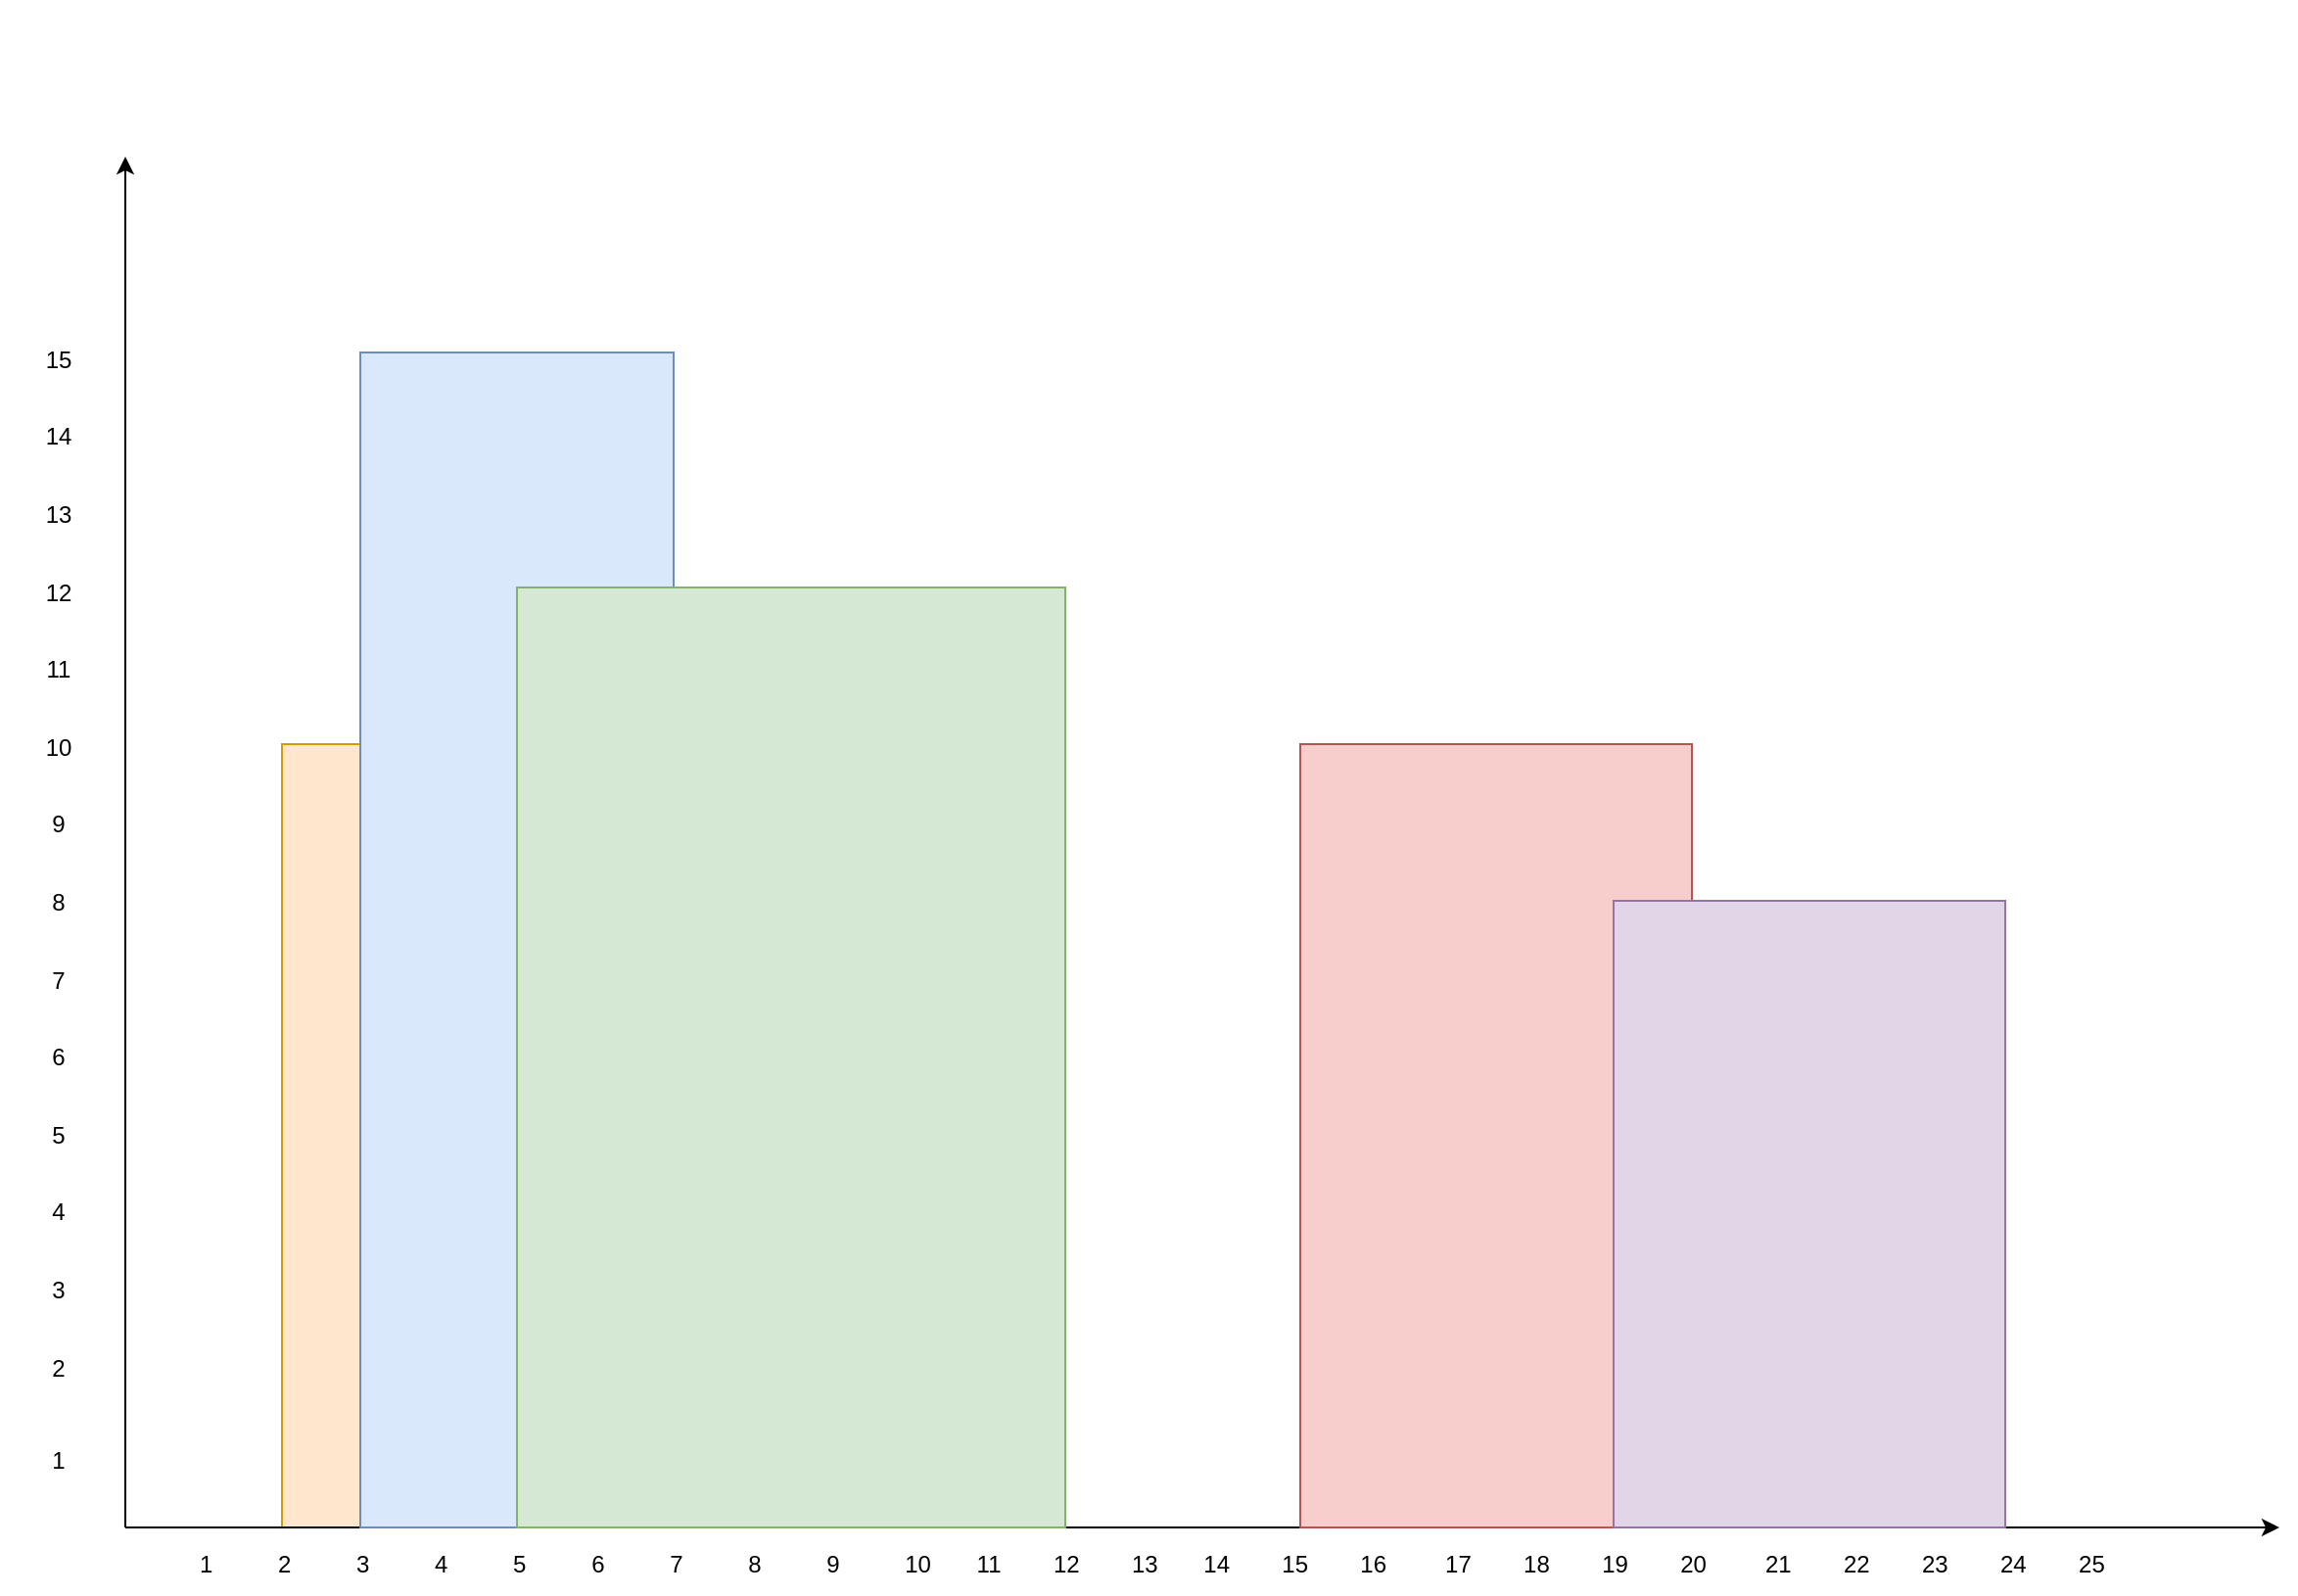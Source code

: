 <mxfile version="20.0.4" type="github">
  <diagram id="hpNy010NWrhV0YCVr90P" name="Page-1">
    <mxGraphModel dx="1299" dy="1949" grid="1" gridSize="10" guides="1" tooltips="1" connect="1" arrows="1" fold="1" page="1" pageScale="1" pageWidth="827" pageHeight="1169" math="0" shadow="0">
      <root>
        <mxCell id="0" />
        <mxCell id="1" parent="0" />
        <mxCell id="qeUAbDFx0oPw4TJynA0D-2" value="" style="rounded=0;whiteSpace=wrap;html=1;fillColor=#ffe6cc;strokeColor=#d79b00;" vertex="1" parent="1">
          <mxGeometry x="160" y="-120" width="280" height="400" as="geometry" />
        </mxCell>
        <mxCell id="qeUAbDFx0oPw4TJynA0D-3" value="" style="endArrow=classic;html=1;rounded=0;endFill=1;" edge="1" parent="1">
          <mxGeometry width="50" height="50" relative="1" as="geometry">
            <mxPoint x="80" y="280" as="sourcePoint" />
            <mxPoint x="1180" y="280" as="targetPoint" />
          </mxGeometry>
        </mxCell>
        <mxCell id="qeUAbDFx0oPw4TJynA0D-4" value="" style="endArrow=classic;html=1;rounded=0;" edge="1" parent="1">
          <mxGeometry width="50" height="50" relative="1" as="geometry">
            <mxPoint x="80" y="280" as="sourcePoint" />
            <mxPoint x="80" y="-420" as="targetPoint" />
          </mxGeometry>
        </mxCell>
        <mxCell id="qeUAbDFx0oPw4TJynA0D-5" value="1&amp;nbsp; &amp;nbsp; &amp;nbsp; &amp;nbsp; &amp;nbsp; 2&amp;nbsp; &amp;nbsp; &amp;nbsp; &amp;nbsp; &amp;nbsp; 3&amp;nbsp; &amp;nbsp; &amp;nbsp; &amp;nbsp; &amp;nbsp; 4&amp;nbsp; &amp;nbsp; &amp;nbsp; &amp;nbsp; &amp;nbsp; 5&amp;nbsp; &amp;nbsp; &amp;nbsp; &amp;nbsp; &amp;nbsp; 6&amp;nbsp; &amp;nbsp; &amp;nbsp; &amp;nbsp; &amp;nbsp; 7&amp;nbsp; &amp;nbsp; &amp;nbsp; &amp;nbsp; &amp;nbsp; 8&amp;nbsp; &amp;nbsp; &amp;nbsp; &amp;nbsp; &amp;nbsp; 9&amp;nbsp; &amp;nbsp; &amp;nbsp; &amp;nbsp; &amp;nbsp; 10&amp;nbsp; &amp;nbsp; &amp;nbsp; &amp;nbsp;11&amp;nbsp; &amp;nbsp; &amp;nbsp; &amp;nbsp; 12&amp;nbsp; &amp;nbsp; &amp;nbsp; &amp;nbsp; 13&amp;nbsp; &amp;nbsp; &amp;nbsp; &amp;nbsp;14&amp;nbsp; &amp;nbsp; &amp;nbsp; &amp;nbsp; 15&amp;nbsp; &amp;nbsp; &amp;nbsp; &amp;nbsp; 16&amp;nbsp; &amp;nbsp; &amp;nbsp; &amp;nbsp; &amp;nbsp;17&amp;nbsp; &amp;nbsp; &amp;nbsp; &amp;nbsp; 18&amp;nbsp; &amp;nbsp; &amp;nbsp; &amp;nbsp; 19&amp;nbsp; &amp;nbsp; &amp;nbsp; &amp;nbsp; 20&amp;nbsp; &amp;nbsp; &amp;nbsp; &amp;nbsp; &amp;nbsp;21&amp;nbsp; &amp;nbsp; &amp;nbsp; &amp;nbsp; 22&amp;nbsp; &amp;nbsp; &amp;nbsp; &amp;nbsp; 23&amp;nbsp; &amp;nbsp; &amp;nbsp; &amp;nbsp; 24&amp;nbsp; &amp;nbsp; &amp;nbsp; &amp;nbsp; 25" style="text;html=1;strokeColor=none;fillColor=none;align=left;verticalAlign=middle;whiteSpace=wrap;rounded=0;spacingRight=10;" vertex="1" parent="1">
          <mxGeometry x="116" y="284" width="1054" height="30" as="geometry" />
        </mxCell>
        <mxCell id="qeUAbDFx0oPw4TJynA0D-6" value="&lt;p style=&quot;line-height: 1.65;&quot;&gt;15&lt;br&gt;&lt;br&gt;14&lt;br&gt;&lt;br&gt;13&lt;br&gt;&lt;br&gt;12&lt;br&gt;&lt;br&gt;11&lt;br&gt;&lt;br&gt;10&lt;br&gt;&lt;br&gt;9&lt;br&gt;&lt;br&gt;8&lt;br&gt;&lt;br&gt;7&lt;br&gt;&lt;br&gt;6&lt;br&gt;&lt;br&gt;5&lt;br&gt;&lt;br&gt;4&lt;br&gt;&lt;br&gt;3&lt;br&gt;&lt;br&gt;2&lt;/p&gt;&lt;p style=&quot;line-height: 1.4;&quot;&gt;&lt;br&gt;&lt;span style=&quot;background-color: initial;&quot;&gt;1&lt;/span&gt;&lt;/p&gt;&lt;p&gt;&lt;/p&gt;" style="text;html=1;strokeColor=none;fillColor=none;align=center;verticalAlign=bottom;whiteSpace=wrap;rounded=0;horizontal=1;" vertex="1" parent="1">
          <mxGeometry x="16" y="-500" width="60" height="769" as="geometry" />
        </mxCell>
        <mxCell id="qeUAbDFx0oPw4TJynA0D-7" value="" style="rounded=0;whiteSpace=wrap;html=1;fillColor=#dae8fc;strokeColor=#6c8ebf;" vertex="1" parent="1">
          <mxGeometry x="200" y="-320" width="160" height="600" as="geometry" />
        </mxCell>
        <mxCell id="qeUAbDFx0oPw4TJynA0D-8" value="" style="rounded=0;whiteSpace=wrap;html=1;fillColor=#d5e8d4;strokeColor=#82b366;" vertex="1" parent="1">
          <mxGeometry x="280" y="-200" width="280" height="480" as="geometry" />
        </mxCell>
        <mxCell id="qeUAbDFx0oPw4TJynA0D-9" value="" style="rounded=0;whiteSpace=wrap;html=1;fillColor=#f8cecc;strokeColor=#b85450;" vertex="1" parent="1">
          <mxGeometry x="680" y="-120" width="200" height="400" as="geometry" />
        </mxCell>
        <mxCell id="qeUAbDFx0oPw4TJynA0D-10" value="" style="rounded=0;whiteSpace=wrap;html=1;fillColor=#e1d5e7;strokeColor=#9673a6;" vertex="1" parent="1">
          <mxGeometry x="840" y="-40" width="200" height="320" as="geometry" />
        </mxCell>
      </root>
    </mxGraphModel>
  </diagram>
</mxfile>
